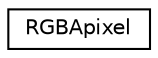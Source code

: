 digraph "Graphical Class Hierarchy"
{
  edge [fontname="Helvetica",fontsize="10",labelfontname="Helvetica",labelfontsize="10"];
  node [fontname="Helvetica",fontsize="10",shape=record];
  rankdir="LR";
  Node1 [label="RGBApixel",height=0.2,width=0.4,color="black", fillcolor="white", style="filled",URL="$struct_r_g_b_apixel.html"];
}
